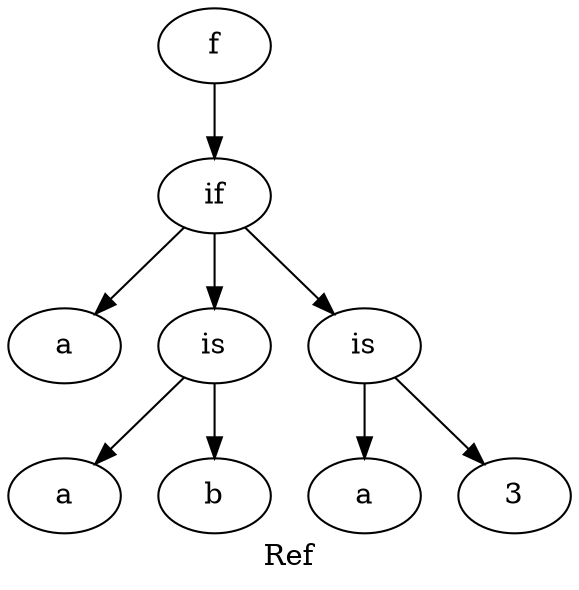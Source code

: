 digraph grafo {
  label="Ref";
  88167088652352 [ label="f" ];
  88167088652352 -> 88167088652832;
  88167088652832 [ label="if" ];
  88167088652832 -> 88167088652496;
  88167088652496 [ label="a" ];
  88167088652832 -> 88167088652640;
  88167088652640 [ label="is" ];
  88167088652640 -> 88167088652592;
  88167088652592 [ label="a" ];
  88167088652640 -> 88167088652544;
  88167088652544 [ label="b" ];
  88167088652832 -> 88167088652784;
  88167088652784 [ label="is" ];
  88167088652784 -> 88167088652736;
  88167088652736 [ label="a" ];
  88167088652784 -> 88167088652688;
  88167088652688 [ label="3" ];
}
